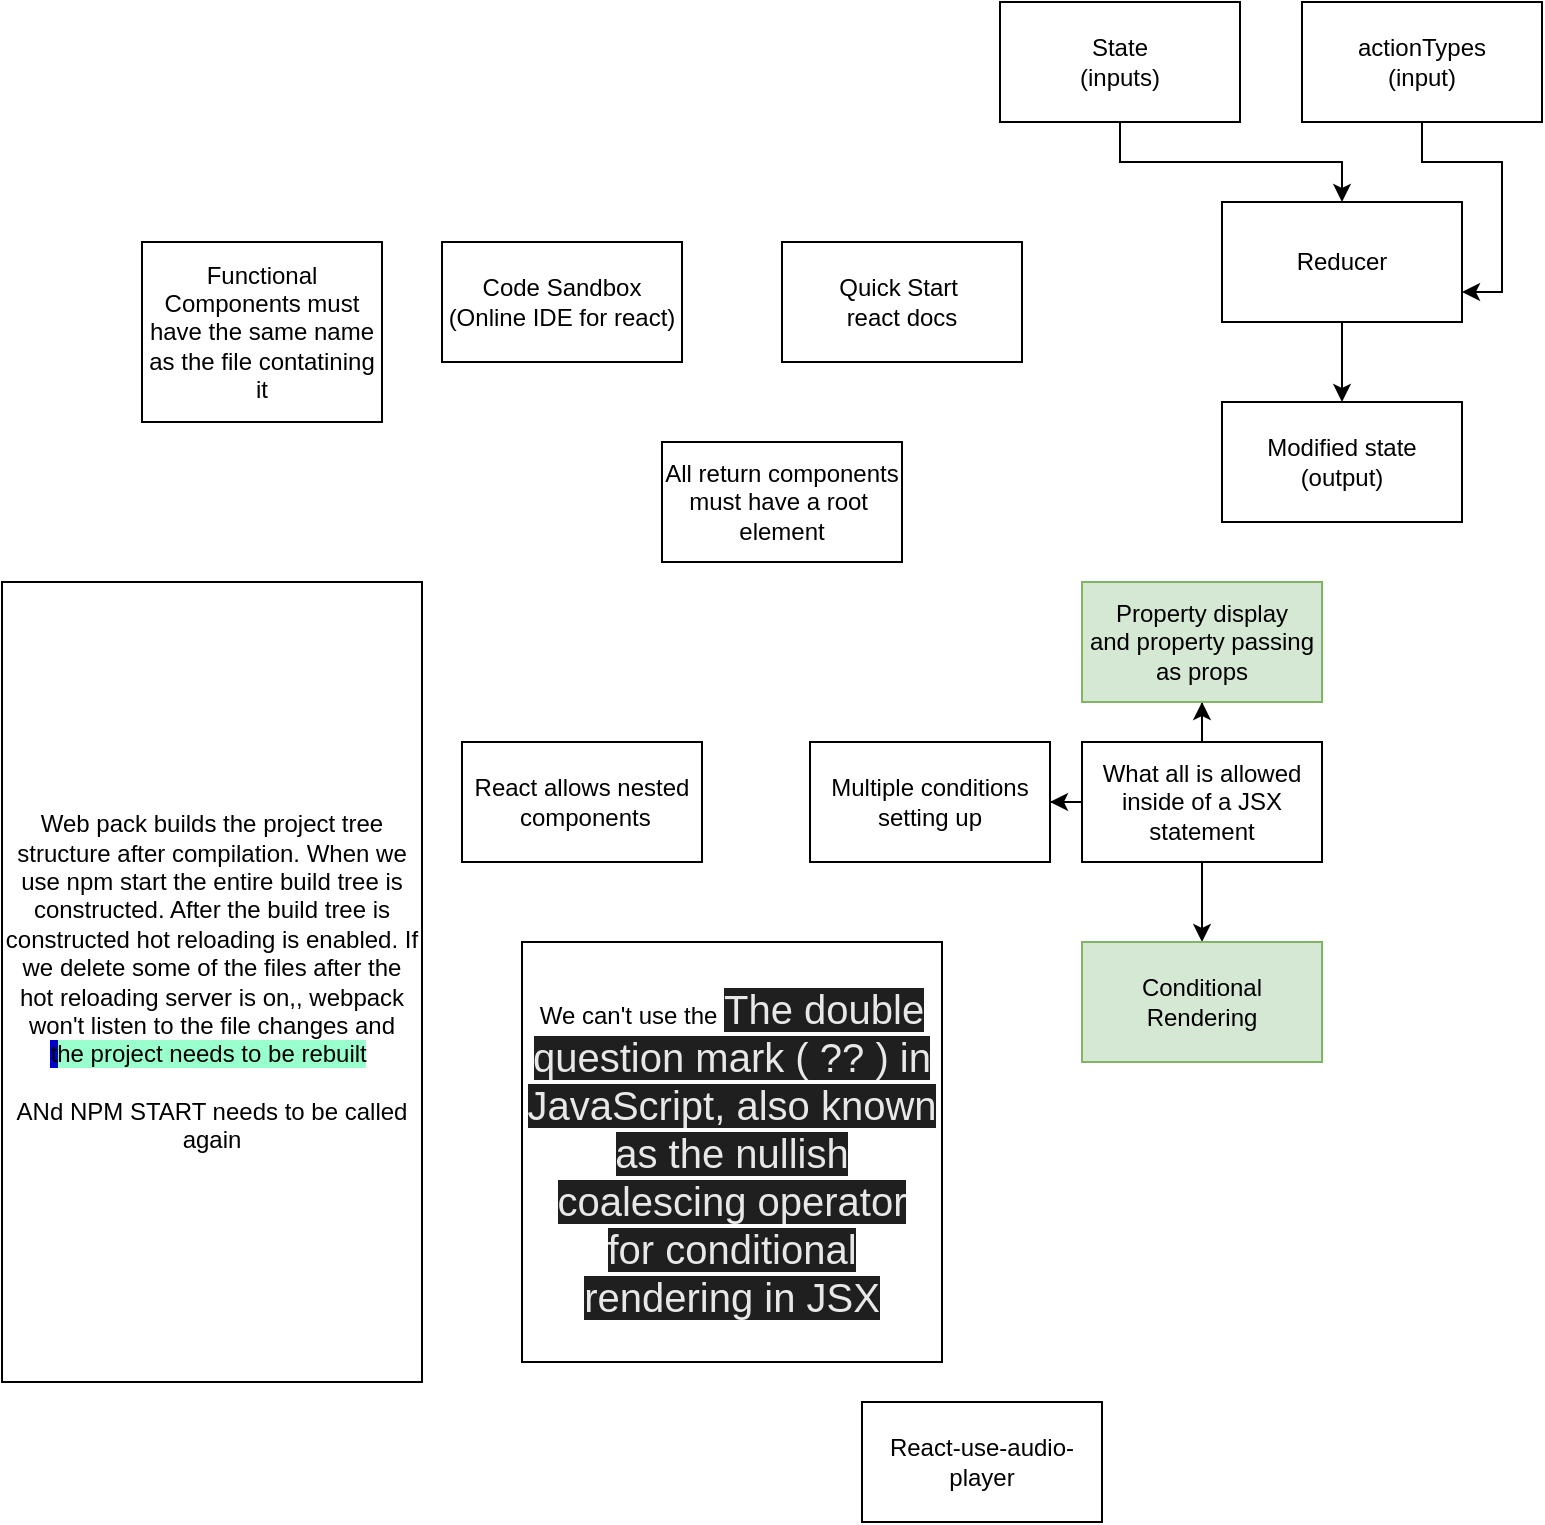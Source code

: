 <mxfile version="24.7.7">
  <diagram name="Page-1" id="3kejDlXpaPWLP4Dkvvzk">
    <mxGraphModel dx="954" dy="1761" grid="1" gridSize="10" guides="1" tooltips="1" connect="1" arrows="1" fold="1" page="1" pageScale="1" pageWidth="827" pageHeight="1169" math="0" shadow="0">
      <root>
        <mxCell id="0" />
        <mxCell id="1" parent="0" />
        <mxCell id="q19PszJI39mGv2GJ6fnc-1" value="Code Sandbox&lt;div&gt;(Online IDE for react)&lt;/div&gt;" style="rounded=0;whiteSpace=wrap;html=1;" vertex="1" parent="1">
          <mxGeometry x="230" y="110" width="120" height="60" as="geometry" />
        </mxCell>
        <mxCell id="q19PszJI39mGv2GJ6fnc-2" value="Quick Start&amp;nbsp;&lt;div&gt;react docs&lt;/div&gt;" style="rounded=0;whiteSpace=wrap;html=1;" vertex="1" parent="1">
          <mxGeometry x="400" y="110" width="120" height="60" as="geometry" />
        </mxCell>
        <mxCell id="q19PszJI39mGv2GJ6fnc-3" value="React allows nested&lt;div&gt;&amp;nbsp;components&lt;/div&gt;" style="rounded=0;whiteSpace=wrap;html=1;" vertex="1" parent="1">
          <mxGeometry x="240" y="360" width="120" height="60" as="geometry" />
        </mxCell>
        <mxCell id="q19PszJI39mGv2GJ6fnc-6" value="" style="edgeStyle=orthogonalEdgeStyle;rounded=0;orthogonalLoop=1;jettySize=auto;html=1;" edge="1" parent="1" source="q19PszJI39mGv2GJ6fnc-4" target="q19PszJI39mGv2GJ6fnc-5">
          <mxGeometry relative="1" as="geometry" />
        </mxCell>
        <mxCell id="q19PszJI39mGv2GJ6fnc-8" value="" style="edgeStyle=orthogonalEdgeStyle;rounded=0;orthogonalLoop=1;jettySize=auto;html=1;" edge="1" parent="1" source="q19PszJI39mGv2GJ6fnc-4" target="q19PszJI39mGv2GJ6fnc-7">
          <mxGeometry relative="1" as="geometry" />
        </mxCell>
        <mxCell id="q19PszJI39mGv2GJ6fnc-10" value="" style="edgeStyle=orthogonalEdgeStyle;rounded=0;orthogonalLoop=1;jettySize=auto;html=1;" edge="1" parent="1" source="q19PszJI39mGv2GJ6fnc-4" target="q19PszJI39mGv2GJ6fnc-9">
          <mxGeometry relative="1" as="geometry" />
        </mxCell>
        <mxCell id="q19PszJI39mGv2GJ6fnc-4" value="What all is allowed inside of a JSX statement" style="rounded=0;whiteSpace=wrap;html=1;" vertex="1" parent="1">
          <mxGeometry x="550" y="360" width="120" height="60" as="geometry" />
        </mxCell>
        <mxCell id="q19PszJI39mGv2GJ6fnc-5" value="Property display&lt;div&gt;and property passing&lt;/div&gt;&lt;div&gt;as props&lt;/div&gt;" style="whiteSpace=wrap;html=1;rounded=0;fillColor=#d5e8d4;strokeColor=#82b366;" vertex="1" parent="1">
          <mxGeometry x="550" y="280" width="120" height="60" as="geometry" />
        </mxCell>
        <mxCell id="q19PszJI39mGv2GJ6fnc-7" value="Conditional Rendering" style="whiteSpace=wrap;html=1;rounded=0;fillColor=#d5e8d4;strokeColor=#82b366;" vertex="1" parent="1">
          <mxGeometry x="550" y="460" width="120" height="60" as="geometry" />
        </mxCell>
        <mxCell id="q19PszJI39mGv2GJ6fnc-9" value="Multiple conditions&lt;div&gt;setting up&lt;/div&gt;" style="whiteSpace=wrap;html=1;rounded=0;" vertex="1" parent="1">
          <mxGeometry x="414" y="360" width="120" height="60" as="geometry" />
        </mxCell>
        <mxCell id="q19PszJI39mGv2GJ6fnc-11" value="Functional Components must have the same name as the file contatining it" style="rounded=0;whiteSpace=wrap;html=1;" vertex="1" parent="1">
          <mxGeometry x="80" y="110" width="120" height="90" as="geometry" />
        </mxCell>
        <mxCell id="q19PszJI39mGv2GJ6fnc-13" value="Web pack builds the project tree structure after compilation. When we use npm start the entire build tree is constructed. After the build tree is constructed hot reloading is enabled. If we delete some of the files after the hot reloading server is on,, webpack won&#39;t listen to the file changes and&lt;div&gt;&lt;span style=&quot;background-color: rgb(0, 0, 204);&quot;&gt;t&lt;/span&gt;&lt;span style=&quot;background-color: rgb(153, 255, 204);&quot;&gt;he project needs to be rebuilt&lt;/span&gt;&amp;nbsp;&lt;div&gt;&lt;br&gt;&lt;/div&gt;&lt;/div&gt;&lt;div&gt;ANd NPM START needs to be called again&lt;/div&gt;" style="rounded=0;whiteSpace=wrap;html=1;" vertex="1" parent="1">
          <mxGeometry x="10" y="280" width="210" height="400" as="geometry" />
        </mxCell>
        <mxCell id="q19PszJI39mGv2GJ6fnc-14" value="React-use-audio-player" style="rounded=0;whiteSpace=wrap;html=1;" vertex="1" parent="1">
          <mxGeometry x="440" y="690" width="120" height="60" as="geometry" />
        </mxCell>
        <mxCell id="q19PszJI39mGv2GJ6fnc-15" value="All return components must have a root&amp;nbsp;&lt;div&gt;element&lt;/div&gt;" style="rounded=0;whiteSpace=wrap;html=1;" vertex="1" parent="1">
          <mxGeometry x="340" y="210" width="120" height="60" as="geometry" />
        </mxCell>
        <mxCell id="q19PszJI39mGv2GJ6fnc-16" value="We can&#39;t use the&amp;nbsp;&lt;span style=&quot;color: rgb(232, 232, 232); font-family: &amp;quot;Google Sans&amp;quot;, Arial, sans-serif; font-size: 20px; text-align: left; background-color: rgb(31, 31, 31);&quot;&gt;The double question mark ( ?? ) in JavaScript, also known as the nullish coalescing operator&lt;/span&gt;&lt;div&gt;&lt;span style=&quot;color: rgb(232, 232, 232); font-family: &amp;quot;Google Sans&amp;quot;, Arial, sans-serif; font-size: 20px; text-align: left; background-color: rgb(31, 31, 31);&quot;&gt;for conditional rendering in JSX&lt;/span&gt;&lt;/div&gt;" style="whiteSpace=wrap;html=1;aspect=fixed;" vertex="1" parent="1">
          <mxGeometry x="270" y="460" width="210" height="210" as="geometry" />
        </mxCell>
        <mxCell id="q19PszJI39mGv2GJ6fnc-23" value="" style="edgeStyle=orthogonalEdgeStyle;rounded=0;orthogonalLoop=1;jettySize=auto;html=1;" edge="1" parent="1" source="q19PszJI39mGv2GJ6fnc-17" target="q19PszJI39mGv2GJ6fnc-22">
          <mxGeometry relative="1" as="geometry" />
        </mxCell>
        <mxCell id="q19PszJI39mGv2GJ6fnc-17" value="Reducer" style="rounded=0;whiteSpace=wrap;html=1;" vertex="1" parent="1">
          <mxGeometry x="620" y="90" width="120" height="60" as="geometry" />
        </mxCell>
        <mxCell id="q19PszJI39mGv2GJ6fnc-21" style="edgeStyle=orthogonalEdgeStyle;rounded=0;orthogonalLoop=1;jettySize=auto;html=1;entryX=1;entryY=0.75;entryDx=0;entryDy=0;" edge="1" parent="1" source="q19PszJI39mGv2GJ6fnc-18" target="q19PszJI39mGv2GJ6fnc-17">
          <mxGeometry relative="1" as="geometry" />
        </mxCell>
        <mxCell id="q19PszJI39mGv2GJ6fnc-18" value="actionTypes&lt;div&gt;(input)&lt;/div&gt;" style="rounded=0;whiteSpace=wrap;html=1;" vertex="1" parent="1">
          <mxGeometry x="660" y="-10" width="120" height="60" as="geometry" />
        </mxCell>
        <mxCell id="q19PszJI39mGv2GJ6fnc-20" style="edgeStyle=orthogonalEdgeStyle;rounded=0;orthogonalLoop=1;jettySize=auto;html=1;" edge="1" parent="1" source="q19PszJI39mGv2GJ6fnc-19" target="q19PszJI39mGv2GJ6fnc-17">
          <mxGeometry relative="1" as="geometry" />
        </mxCell>
        <mxCell id="q19PszJI39mGv2GJ6fnc-19" value="State&lt;div&gt;(inputs)&lt;/div&gt;" style="rounded=0;whiteSpace=wrap;html=1;" vertex="1" parent="1">
          <mxGeometry x="509" y="-10" width="120" height="60" as="geometry" />
        </mxCell>
        <mxCell id="q19PszJI39mGv2GJ6fnc-22" value="Modified state&lt;div&gt;(output)&lt;/div&gt;" style="whiteSpace=wrap;html=1;rounded=0;" vertex="1" parent="1">
          <mxGeometry x="620" y="190" width="120" height="60" as="geometry" />
        </mxCell>
      </root>
    </mxGraphModel>
  </diagram>
</mxfile>
